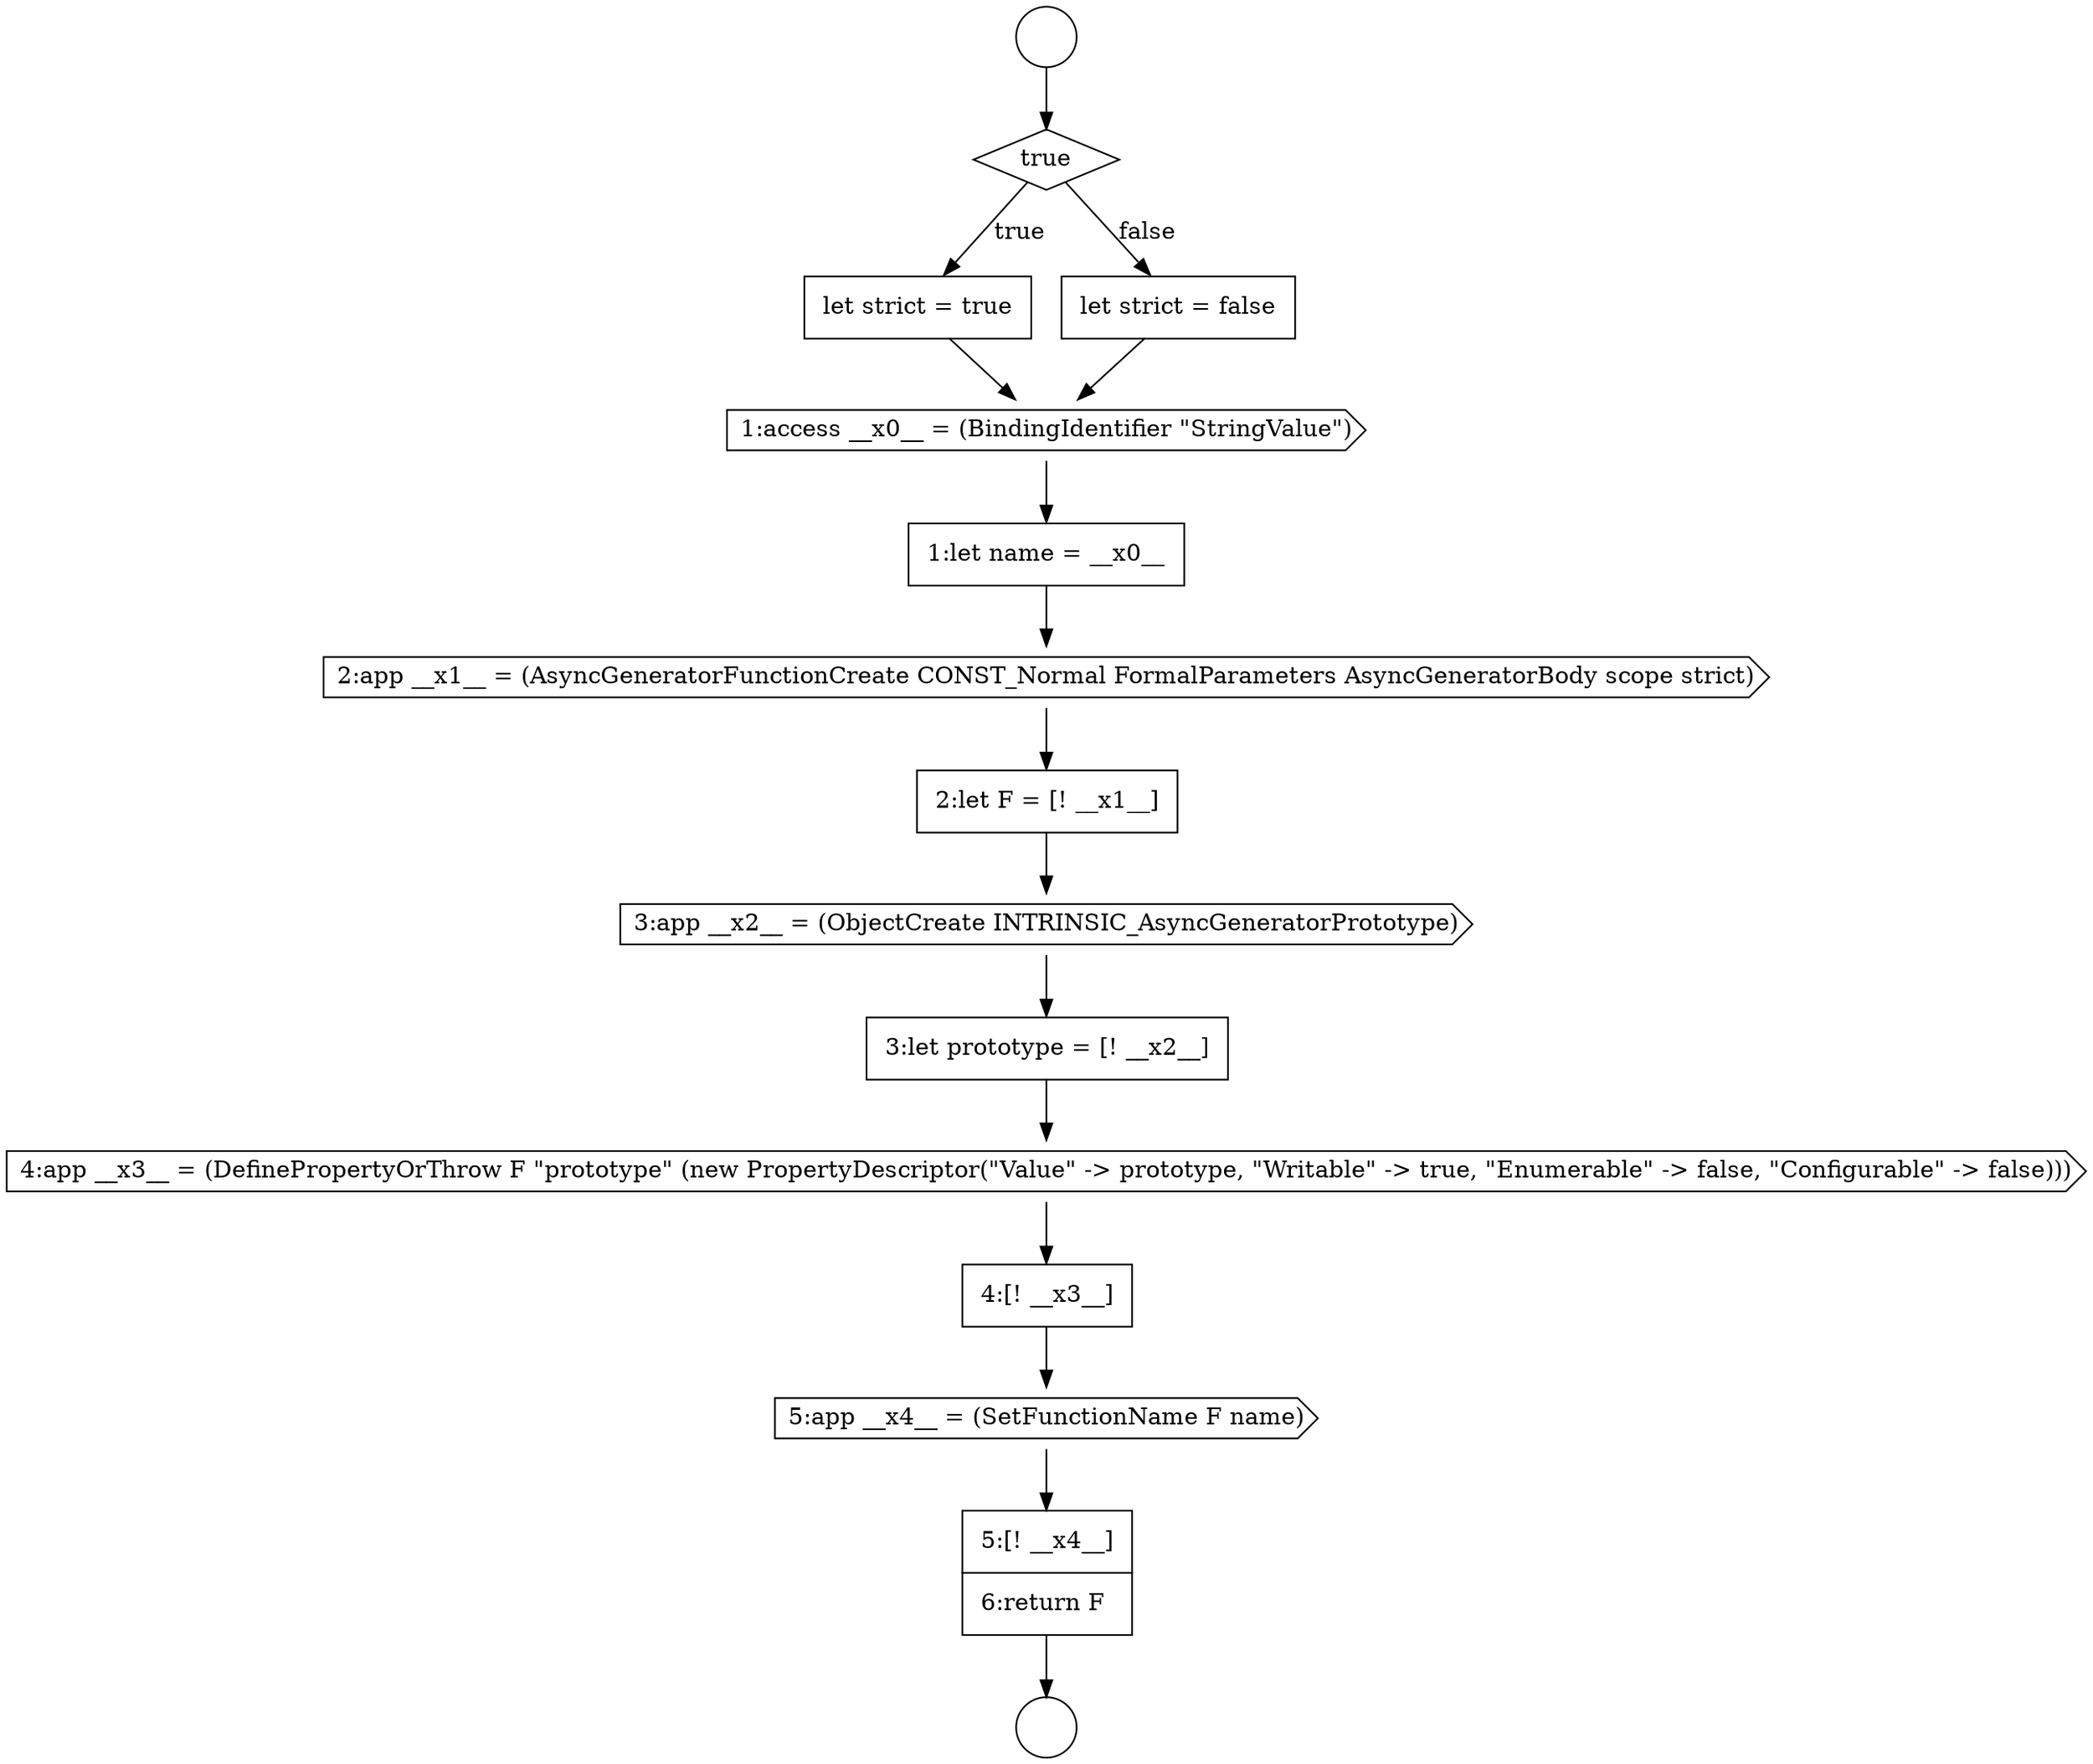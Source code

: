 digraph {
  node9045 [shape=cds, label=<<font color="black">3:app __x2__ = (ObjectCreate INTRINSIC_AsyncGeneratorPrototype)</font>> color="black" fillcolor="white" style=filled]
  node9039 [shape=none, margin=0, label=<<font color="black">
    <table border="0" cellborder="1" cellspacing="0" cellpadding="10">
      <tr><td align="left">let strict = true</td></tr>
    </table>
  </font>> color="black" fillcolor="white" style=filled]
  node9036 [shape=circle label=" " color="black" fillcolor="white" style=filled]
  node9044 [shape=none, margin=0, label=<<font color="black">
    <table border="0" cellborder="1" cellspacing="0" cellpadding="10">
      <tr><td align="left">2:let F = [! __x1__]</td></tr>
    </table>
  </font>> color="black" fillcolor="white" style=filled]
  node9047 [shape=cds, label=<<font color="black">4:app __x3__ = (DefinePropertyOrThrow F &quot;prototype&quot; (new PropertyDescriptor(&quot;Value&quot; -&gt; prototype, &quot;Writable&quot; -&gt; true, &quot;Enumerable&quot; -&gt; false, &quot;Configurable&quot; -&gt; false)))</font>> color="black" fillcolor="white" style=filled]
  node9042 [shape=none, margin=0, label=<<font color="black">
    <table border="0" cellborder="1" cellspacing="0" cellpadding="10">
      <tr><td align="left">1:let name = __x0__</td></tr>
    </table>
  </font>> color="black" fillcolor="white" style=filled]
  node9037 [shape=circle label=" " color="black" fillcolor="white" style=filled]
  node9050 [shape=none, margin=0, label=<<font color="black">
    <table border="0" cellborder="1" cellspacing="0" cellpadding="10">
      <tr><td align="left">5:[! __x4__]</td></tr>
      <tr><td align="left">6:return F</td></tr>
    </table>
  </font>> color="black" fillcolor="white" style=filled]
  node9046 [shape=none, margin=0, label=<<font color="black">
    <table border="0" cellborder="1" cellspacing="0" cellpadding="10">
      <tr><td align="left">3:let prototype = [! __x2__]</td></tr>
    </table>
  </font>> color="black" fillcolor="white" style=filled]
  node9038 [shape=diamond, label=<<font color="black">true</font>> color="black" fillcolor="white" style=filled]
  node9048 [shape=none, margin=0, label=<<font color="black">
    <table border="0" cellborder="1" cellspacing="0" cellpadding="10">
      <tr><td align="left">4:[! __x3__]</td></tr>
    </table>
  </font>> color="black" fillcolor="white" style=filled]
  node9041 [shape=cds, label=<<font color="black">1:access __x0__ = (BindingIdentifier &quot;StringValue&quot;)</font>> color="black" fillcolor="white" style=filled]
  node9043 [shape=cds, label=<<font color="black">2:app __x1__ = (AsyncGeneratorFunctionCreate CONST_Normal FormalParameters AsyncGeneratorBody scope strict)</font>> color="black" fillcolor="white" style=filled]
  node9040 [shape=none, margin=0, label=<<font color="black">
    <table border="0" cellborder="1" cellspacing="0" cellpadding="10">
      <tr><td align="left">let strict = false</td></tr>
    </table>
  </font>> color="black" fillcolor="white" style=filled]
  node9049 [shape=cds, label=<<font color="black">5:app __x4__ = (SetFunctionName F name)</font>> color="black" fillcolor="white" style=filled]
  node9048 -> node9049 [ color="black"]
  node9041 -> node9042 [ color="black"]
  node9049 -> node9050 [ color="black"]
  node9036 -> node9038 [ color="black"]
  node9039 -> node9041 [ color="black"]
  node9043 -> node9044 [ color="black"]
  node9040 -> node9041 [ color="black"]
  node9046 -> node9047 [ color="black"]
  node9045 -> node9046 [ color="black"]
  node9038 -> node9039 [label=<<font color="black">true</font>> color="black"]
  node9038 -> node9040 [label=<<font color="black">false</font>> color="black"]
  node9047 -> node9048 [ color="black"]
  node9044 -> node9045 [ color="black"]
  node9050 -> node9037 [ color="black"]
  node9042 -> node9043 [ color="black"]
}
